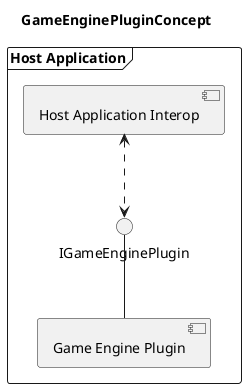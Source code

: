 @startuml

title "GameEnginePluginConcept"

frame "Host Application" as HA {
[Host Application Interop] as HAI
[Game Engine Plugin] as GEP
() "IGameEnginePlugin" as IGEP
}

IGEP -- GEP

HAI <..> IGEP


@enduml